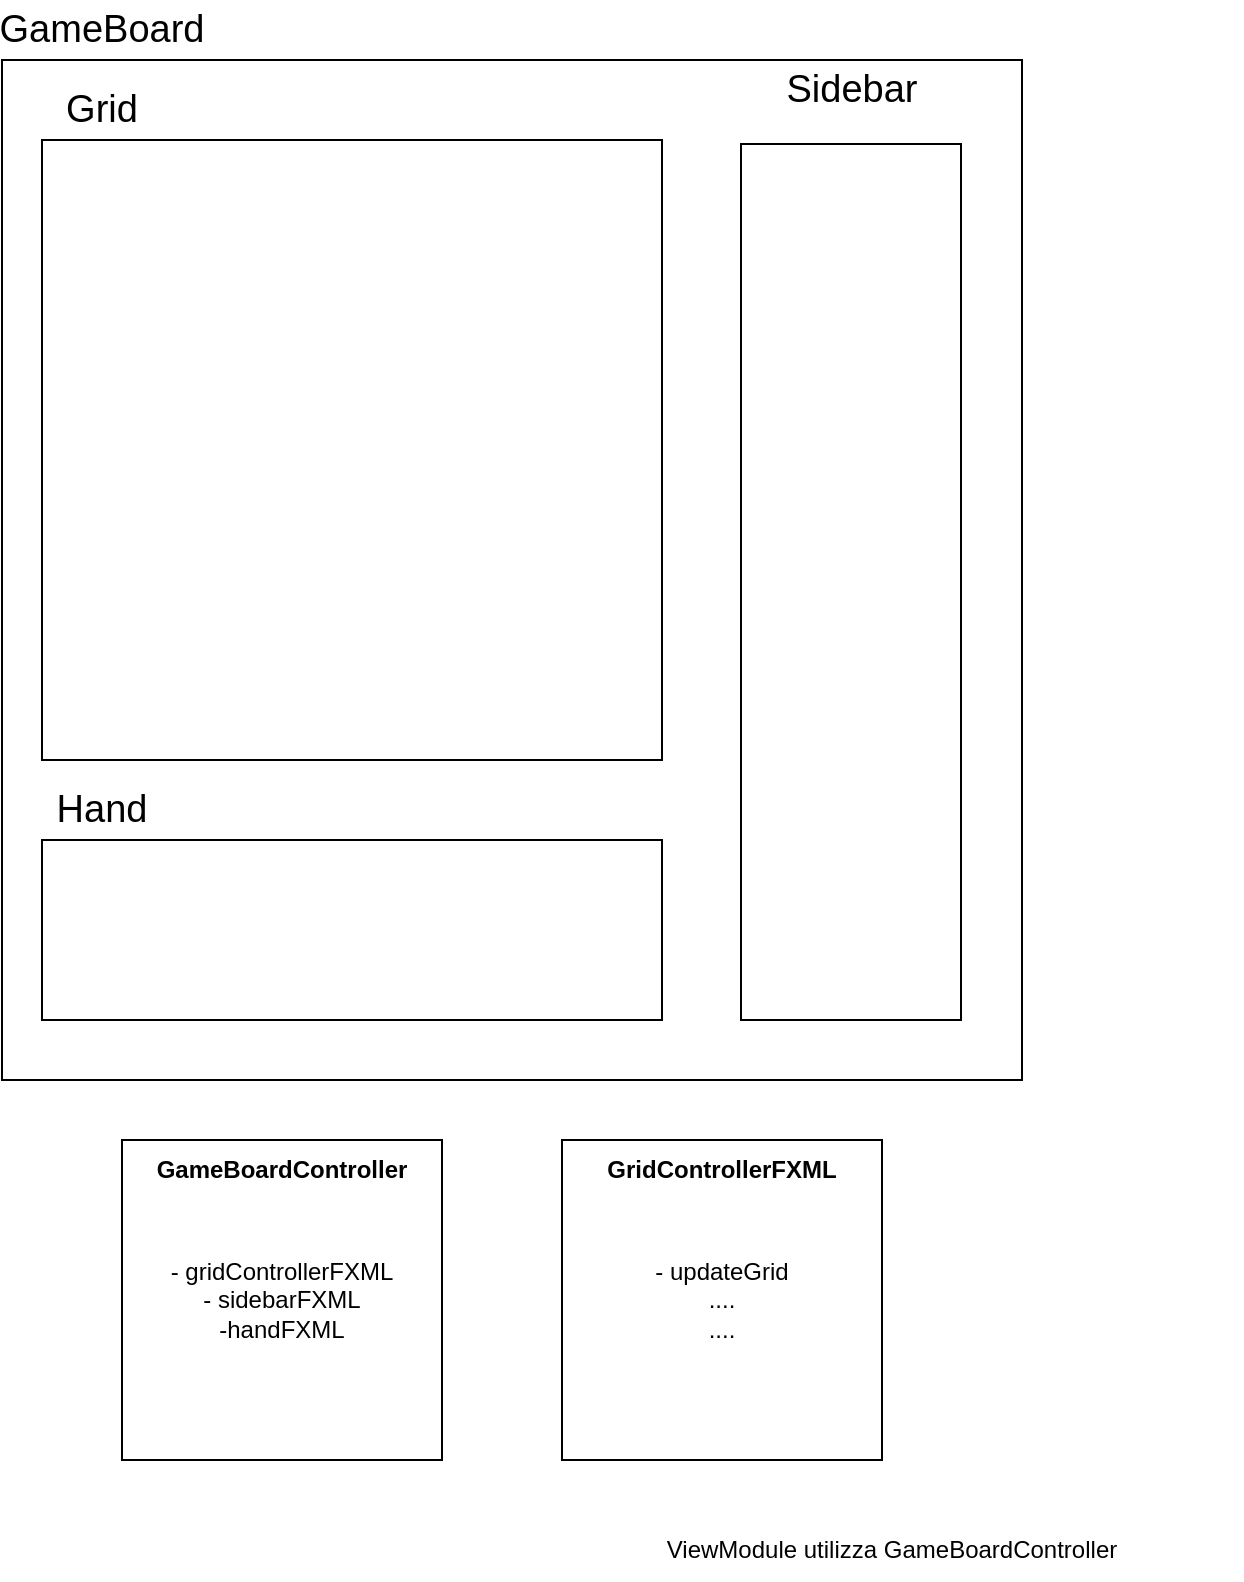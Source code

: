 <mxfile version="22.1.22" type="embed">
  <diagram id="0zkbAS8sL2Kek0OyzCj2" name="Page-1">
    <mxGraphModel dx="949" dy="768" grid="1" gridSize="10" guides="1" tooltips="1" connect="1" arrows="1" fold="1" page="1" pageScale="1" pageWidth="827" pageHeight="1169" math="0" shadow="0">
      <root>
        <mxCell id="0" />
        <mxCell id="1" parent="0" />
        <mxCell id="21" value="" style="whiteSpace=wrap;html=1;aspect=fixed;fillColor=none;" parent="1" vertex="1">
          <mxGeometry x="180" y="120" width="510" height="510" as="geometry" />
        </mxCell>
        <mxCell id="22" value="GameBoard" style="text;html=1;strokeColor=none;fillColor=none;align=center;verticalAlign=middle;whiteSpace=wrap;rounded=0;fontSize=19;" parent="1" vertex="1">
          <mxGeometry x="200" y="90" width="60" height="30" as="geometry" />
        </mxCell>
        <mxCell id="23" value="" style="whiteSpace=wrap;html=1;aspect=fixed;" parent="1" vertex="1">
          <mxGeometry x="200" y="160" width="310" height="310" as="geometry" />
        </mxCell>
        <mxCell id="24" value="Grid" style="text;html=1;strokeColor=none;fillColor=none;align=center;verticalAlign=middle;whiteSpace=wrap;rounded=0;fontSize=19;" parent="1" vertex="1">
          <mxGeometry x="200" y="130" width="60" height="30" as="geometry" />
        </mxCell>
        <mxCell id="25" value="" style="rounded=0;whiteSpace=wrap;html=1;" parent="1" vertex="1">
          <mxGeometry x="200" y="510" width="310" height="90" as="geometry" />
        </mxCell>
        <mxCell id="26" value="Hand" style="text;html=1;strokeColor=none;fillColor=none;align=center;verticalAlign=middle;whiteSpace=wrap;rounded=0;fontSize=19;" parent="1" vertex="1">
          <mxGeometry x="200" y="480" width="60" height="30" as="geometry" />
        </mxCell>
        <mxCell id="27" value="" style="rounded=0;whiteSpace=wrap;html=1;rotation=-90;" parent="1" vertex="1">
          <mxGeometry x="385.5" y="326" width="438" height="110" as="geometry" />
        </mxCell>
        <mxCell id="28" value="Sidebar" style="text;html=1;strokeColor=none;fillColor=none;align=center;verticalAlign=middle;whiteSpace=wrap;rounded=0;fontSize=19;" parent="1" vertex="1">
          <mxGeometry x="574.5" y="120" width="60" height="30" as="geometry" />
        </mxCell>
        <mxCell id="30" value="- gridControllerFXML&lt;br&gt;- sidebarFXML&lt;br&gt;-handFXML" style="whiteSpace=wrap;html=1;aspect=fixed;fillColor=none;" parent="1" vertex="1">
          <mxGeometry x="240" y="660" width="160" height="160" as="geometry" />
        </mxCell>
        <mxCell id="31" value="&lt;b&gt;GameBoardController&lt;/b&gt;" style="text;html=1;strokeColor=none;fillColor=none;align=center;verticalAlign=middle;whiteSpace=wrap;rounded=0;" parent="1" vertex="1">
          <mxGeometry x="290" y="660" width="60" height="30" as="geometry" />
        </mxCell>
        <mxCell id="32" value="ViewModule utilizza GameBoardController" style="text;html=1;strokeColor=none;fillColor=none;align=center;verticalAlign=middle;whiteSpace=wrap;rounded=0;" parent="1" vertex="1">
          <mxGeometry x="450" y="850" width="350" height="30" as="geometry" />
        </mxCell>
        <mxCell id="33" value="- updateGrid&lt;br&gt;....&lt;br&gt;...." style="whiteSpace=wrap;html=1;aspect=fixed;fillColor=none;" parent="1" vertex="1">
          <mxGeometry x="460" y="660" width="160" height="160" as="geometry" />
        </mxCell>
        <mxCell id="34" value="&lt;b&gt;GridControllerFXML&lt;/b&gt;" style="text;html=1;strokeColor=none;fillColor=none;align=center;verticalAlign=middle;whiteSpace=wrap;rounded=0;" parent="1" vertex="1">
          <mxGeometry x="510" y="660" width="60" height="30" as="geometry" />
        </mxCell>
      </root>
    </mxGraphModel>
  </diagram>
</mxfile>
